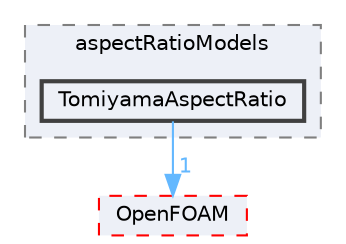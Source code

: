 digraph "src/phaseSystemModels/twoPhaseEuler/twoPhaseSystem/interfacialModels/aspectRatioModels/TomiyamaAspectRatio"
{
 // LATEX_PDF_SIZE
  bgcolor="transparent";
  edge [fontname=Helvetica,fontsize=10,labelfontname=Helvetica,labelfontsize=10];
  node [fontname=Helvetica,fontsize=10,shape=box,height=0.2,width=0.4];
  compound=true
  subgraph clusterdir_0be2b2e54dae3fa57908897e940b2b04 {
    graph [ bgcolor="#edf0f7", pencolor="grey50", label="aspectRatioModels", fontname=Helvetica,fontsize=10 style="filled,dashed", URL="dir_0be2b2e54dae3fa57908897e940b2b04.html",tooltip=""]
  dir_47d7515e67c1db7c30202421232af263 [label="TomiyamaAspectRatio", fillcolor="#edf0f7", color="grey25", style="filled,bold", URL="dir_47d7515e67c1db7c30202421232af263.html",tooltip=""];
  }
  dir_c5473ff19b20e6ec4dfe5c310b3778a8 [label="OpenFOAM", fillcolor="#edf0f7", color="red", style="filled,dashed", URL="dir_c5473ff19b20e6ec4dfe5c310b3778a8.html",tooltip=""];
  dir_47d7515e67c1db7c30202421232af263->dir_c5473ff19b20e6ec4dfe5c310b3778a8 [headlabel="1", labeldistance=1.5 headhref="dir_004057_002695.html" href="dir_004057_002695.html" color="steelblue1" fontcolor="steelblue1"];
}
